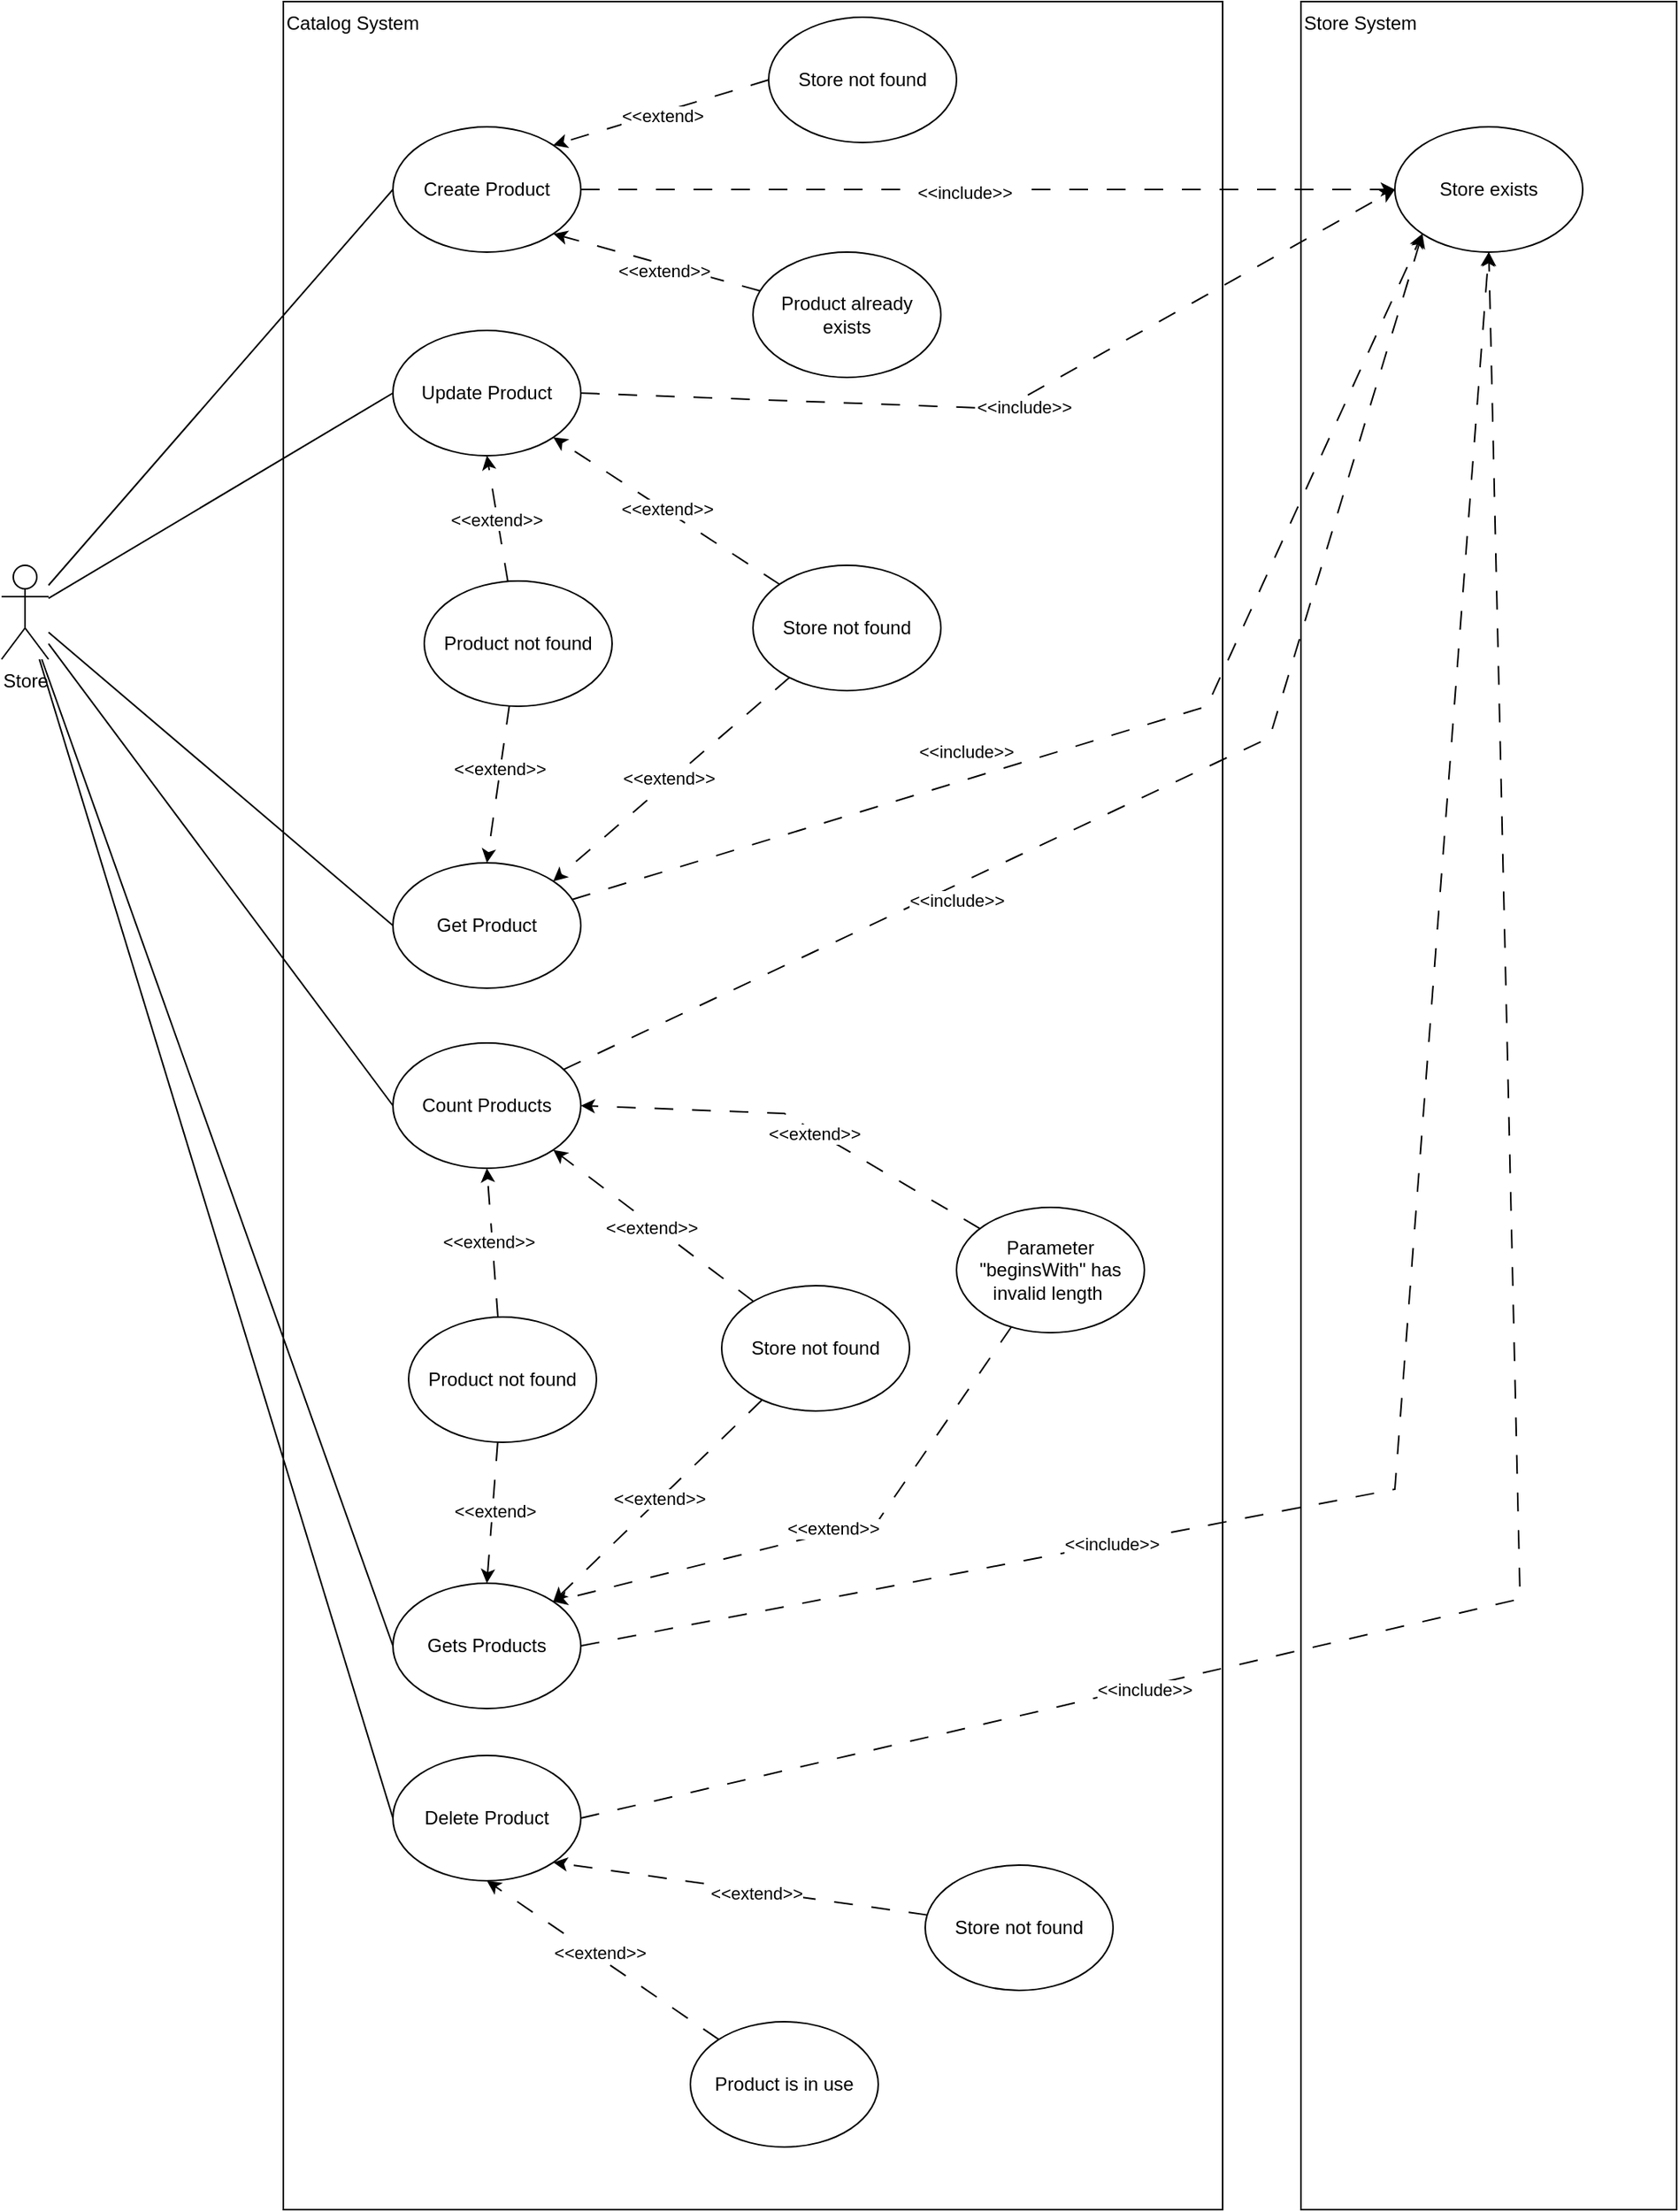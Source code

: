 <mxfile version="24.6.4" type="device">
  <diagram name="Página-1" id="bosY7OzzmjWzaj-GOcNe">
    <mxGraphModel dx="5736" dy="2952" grid="1" gridSize="10" guides="1" tooltips="1" connect="1" arrows="1" fold="1" page="1" pageScale="1" pageWidth="827" pageHeight="1169" math="0" shadow="0">
      <root>
        <mxCell id="0" />
        <mxCell id="1" parent="0" />
        <mxCell id="WyN3_DSkUmksoPgs4c38-1" value="Store System" style="rounded=0;whiteSpace=wrap;html=1;verticalAlign=top;align=left;" vertex="1" parent="1">
          <mxGeometry x="890" y="10" width="240" height="1410" as="geometry" />
        </mxCell>
        <mxCell id="WyN3_DSkUmksoPgs4c38-2" value="Catalog System" style="rounded=0;whiteSpace=wrap;html=1;verticalAlign=top;align=left;" vertex="1" parent="1">
          <mxGeometry x="240" y="10" width="600" height="1410" as="geometry" />
        </mxCell>
        <mxCell id="WyN3_DSkUmksoPgs4c38-3" style="edgeStyle=none;rounded=0;orthogonalLoop=1;jettySize=auto;html=1;entryX=0;entryY=0.5;entryDx=0;entryDy=0;endArrow=none;endFill=0;" edge="1" parent="1" source="WyN3_DSkUmksoPgs4c38-9" target="WyN3_DSkUmksoPgs4c38-12">
          <mxGeometry relative="1" as="geometry" />
        </mxCell>
        <mxCell id="WyN3_DSkUmksoPgs4c38-4" style="edgeStyle=none;rounded=0;orthogonalLoop=1;jettySize=auto;html=1;entryX=0;entryY=0.5;entryDx=0;entryDy=0;endArrow=none;endFill=0;" edge="1" parent="1" source="WyN3_DSkUmksoPgs4c38-9" target="WyN3_DSkUmksoPgs4c38-15">
          <mxGeometry relative="1" as="geometry" />
        </mxCell>
        <mxCell id="WyN3_DSkUmksoPgs4c38-5" style="edgeStyle=none;rounded=0;orthogonalLoop=1;jettySize=auto;html=1;entryX=0;entryY=0.5;entryDx=0;entryDy=0;endArrow=none;endFill=0;" edge="1" parent="1" source="WyN3_DSkUmksoPgs4c38-9" target="WyN3_DSkUmksoPgs4c38-18">
          <mxGeometry relative="1" as="geometry" />
        </mxCell>
        <mxCell id="WyN3_DSkUmksoPgs4c38-6" style="edgeStyle=none;rounded=0;orthogonalLoop=1;jettySize=auto;html=1;entryX=0;entryY=0.5;entryDx=0;entryDy=0;endArrow=none;endFill=0;" edge="1" parent="1" source="WyN3_DSkUmksoPgs4c38-9" target="WyN3_DSkUmksoPgs4c38-21">
          <mxGeometry relative="1" as="geometry" />
        </mxCell>
        <mxCell id="WyN3_DSkUmksoPgs4c38-7" style="edgeStyle=none;rounded=0;orthogonalLoop=1;jettySize=auto;html=1;entryX=0;entryY=0.5;entryDx=0;entryDy=0;endArrow=none;endFill=0;" edge="1" parent="1" source="WyN3_DSkUmksoPgs4c38-9" target="WyN3_DSkUmksoPgs4c38-24">
          <mxGeometry relative="1" as="geometry" />
        </mxCell>
        <mxCell id="WyN3_DSkUmksoPgs4c38-8" style="edgeStyle=none;rounded=0;orthogonalLoop=1;jettySize=auto;html=1;entryX=0;entryY=0.5;entryDx=0;entryDy=0;endArrow=none;endFill=0;" edge="1" parent="1" source="WyN3_DSkUmksoPgs4c38-9" target="WyN3_DSkUmksoPgs4c38-27">
          <mxGeometry relative="1" as="geometry" />
        </mxCell>
        <mxCell id="WyN3_DSkUmksoPgs4c38-9" value="Store" style="shape=umlActor;verticalLabelPosition=bottom;verticalAlign=top;html=1;outlineConnect=0;" vertex="1" parent="1">
          <mxGeometry x="60" y="370" width="30" height="60" as="geometry" />
        </mxCell>
        <mxCell id="WyN3_DSkUmksoPgs4c38-10" style="edgeStyle=none;rounded=0;orthogonalLoop=1;jettySize=auto;html=1;dashed=1;dashPattern=12 12;" edge="1" parent="1" source="WyN3_DSkUmksoPgs4c38-12" target="WyN3_DSkUmksoPgs4c38-28">
          <mxGeometry relative="1" as="geometry" />
        </mxCell>
        <mxCell id="WyN3_DSkUmksoPgs4c38-11" value="&amp;lt;&amp;lt;include&amp;gt;&amp;gt;" style="edgeLabel;html=1;align=center;verticalAlign=middle;resizable=0;points=[];" vertex="1" connectable="0" parent="WyN3_DSkUmksoPgs4c38-10">
          <mxGeometry x="-0.059" y="-2" relative="1" as="geometry">
            <mxPoint as="offset" />
          </mxGeometry>
        </mxCell>
        <mxCell id="WyN3_DSkUmksoPgs4c38-12" value="Create Product" style="ellipse;whiteSpace=wrap;html=1;" vertex="1" parent="1">
          <mxGeometry x="310" y="90" width="120" height="80" as="geometry" />
        </mxCell>
        <mxCell id="WyN3_DSkUmksoPgs4c38-13" style="edgeStyle=none;rounded=0;orthogonalLoop=1;jettySize=auto;html=1;entryX=0;entryY=0.5;entryDx=0;entryDy=0;dashed=1;dashPattern=12 12;exitX=1;exitY=0.5;exitDx=0;exitDy=0;" edge="1" parent="1" source="WyN3_DSkUmksoPgs4c38-15" target="WyN3_DSkUmksoPgs4c38-28">
          <mxGeometry relative="1" as="geometry">
            <Array as="points">
              <mxPoint x="700" y="270" />
            </Array>
          </mxGeometry>
        </mxCell>
        <mxCell id="WyN3_DSkUmksoPgs4c38-14" value="&amp;lt;&amp;lt;include&amp;gt;&amp;gt;" style="edgeLabel;html=1;align=center;verticalAlign=middle;resizable=0;points=[];" vertex="1" connectable="0" parent="WyN3_DSkUmksoPgs4c38-13">
          <mxGeometry x="0.013" y="-5" relative="1" as="geometry">
            <mxPoint as="offset" />
          </mxGeometry>
        </mxCell>
        <mxCell id="WyN3_DSkUmksoPgs4c38-15" value="Update Product" style="ellipse;whiteSpace=wrap;html=1;" vertex="1" parent="1">
          <mxGeometry x="310" y="220" width="120" height="80" as="geometry" />
        </mxCell>
        <mxCell id="WyN3_DSkUmksoPgs4c38-16" style="edgeStyle=none;rounded=0;orthogonalLoop=1;jettySize=auto;html=1;entryX=0;entryY=1;entryDx=0;entryDy=0;dashed=1;dashPattern=12 12;" edge="1" parent="1" source="WyN3_DSkUmksoPgs4c38-18" target="WyN3_DSkUmksoPgs4c38-28">
          <mxGeometry relative="1" as="geometry">
            <Array as="points">
              <mxPoint x="830" y="460" />
            </Array>
          </mxGeometry>
        </mxCell>
        <mxCell id="WyN3_DSkUmksoPgs4c38-17" value="&amp;lt;&amp;lt;include&amp;gt;&amp;gt;" style="edgeLabel;html=1;align=center;verticalAlign=middle;resizable=0;points=[];" vertex="1" connectable="0" parent="WyN3_DSkUmksoPgs4c38-16">
          <mxGeometry x="-0.084" relative="1" as="geometry">
            <mxPoint x="-80" y="6" as="offset" />
          </mxGeometry>
        </mxCell>
        <mxCell id="WyN3_DSkUmksoPgs4c38-18" value="Get Product" style="ellipse;whiteSpace=wrap;html=1;" vertex="1" parent="1">
          <mxGeometry x="310" y="560" width="120" height="80" as="geometry" />
        </mxCell>
        <mxCell id="WyN3_DSkUmksoPgs4c38-19" style="edgeStyle=none;rounded=0;orthogonalLoop=1;jettySize=auto;html=1;entryX=0;entryY=1;entryDx=0;entryDy=0;dashed=1;dashPattern=12 12;" edge="1" parent="1" source="WyN3_DSkUmksoPgs4c38-21" target="WyN3_DSkUmksoPgs4c38-28">
          <mxGeometry relative="1" as="geometry">
            <Array as="points">
              <mxPoint x="870" y="480" />
            </Array>
          </mxGeometry>
        </mxCell>
        <mxCell id="WyN3_DSkUmksoPgs4c38-20" value="&amp;lt;&amp;lt;include&amp;gt;&amp;gt;" style="edgeLabel;html=1;align=center;verticalAlign=middle;resizable=0;points=[];" vertex="1" connectable="0" parent="WyN3_DSkUmksoPgs4c38-19">
          <mxGeometry x="-0.448" y="1" relative="1" as="geometry">
            <mxPoint x="43" y="-9" as="offset" />
          </mxGeometry>
        </mxCell>
        <mxCell id="WyN3_DSkUmksoPgs4c38-21" value="Count Products" style="ellipse;whiteSpace=wrap;html=1;" vertex="1" parent="1">
          <mxGeometry x="310" y="675" width="120" height="80" as="geometry" />
        </mxCell>
        <mxCell id="WyN3_DSkUmksoPgs4c38-22" style="edgeStyle=none;rounded=0;orthogonalLoop=1;jettySize=auto;html=1;dashed=1;dashPattern=12 12;entryX=0.5;entryY=1;entryDx=0;entryDy=0;exitX=1;exitY=0.5;exitDx=0;exitDy=0;" edge="1" parent="1" source="WyN3_DSkUmksoPgs4c38-24" target="WyN3_DSkUmksoPgs4c38-28">
          <mxGeometry relative="1" as="geometry">
            <Array as="points">
              <mxPoint x="950" y="960" />
            </Array>
          </mxGeometry>
        </mxCell>
        <mxCell id="WyN3_DSkUmksoPgs4c38-23" value="&amp;lt;&amp;lt;include&amp;gt;&amp;gt;" style="edgeLabel;html=1;align=center;verticalAlign=middle;resizable=0;points=[];" vertex="1" connectable="0" parent="WyN3_DSkUmksoPgs4c38-22">
          <mxGeometry x="-0.478" relative="1" as="geometry">
            <mxPoint as="offset" />
          </mxGeometry>
        </mxCell>
        <mxCell id="WyN3_DSkUmksoPgs4c38-24" value="Gets Products" style="ellipse;whiteSpace=wrap;html=1;" vertex="1" parent="1">
          <mxGeometry x="310" y="1020" width="120" height="80" as="geometry" />
        </mxCell>
        <mxCell id="WyN3_DSkUmksoPgs4c38-25" style="edgeStyle=none;rounded=0;orthogonalLoop=1;jettySize=auto;html=1;entryX=0.5;entryY=1;entryDx=0;entryDy=0;dashed=1;dashPattern=12 12;exitX=1;exitY=0.5;exitDx=0;exitDy=0;" edge="1" parent="1" source="WyN3_DSkUmksoPgs4c38-27" target="WyN3_DSkUmksoPgs4c38-28">
          <mxGeometry relative="1" as="geometry">
            <Array as="points">
              <mxPoint x="1030" y="1030" />
            </Array>
          </mxGeometry>
        </mxCell>
        <mxCell id="WyN3_DSkUmksoPgs4c38-26" value="&amp;lt;&amp;lt;include&amp;gt;&amp;gt;" style="edgeLabel;html=1;align=center;verticalAlign=middle;resizable=0;points=[];" vertex="1" connectable="0" parent="WyN3_DSkUmksoPgs4c38-25">
          <mxGeometry x="-0.5" y="-2" relative="1" as="geometry">
            <mxPoint as="offset" />
          </mxGeometry>
        </mxCell>
        <mxCell id="WyN3_DSkUmksoPgs4c38-27" value="Delete Product" style="ellipse;whiteSpace=wrap;html=1;" vertex="1" parent="1">
          <mxGeometry x="310" y="1130" width="120" height="80" as="geometry" />
        </mxCell>
        <mxCell id="WyN3_DSkUmksoPgs4c38-28" value="Store exists" style="ellipse;whiteSpace=wrap;html=1;" vertex="1" parent="1">
          <mxGeometry x="950" y="90" width="120" height="80" as="geometry" />
        </mxCell>
        <mxCell id="WyN3_DSkUmksoPgs4c38-29" style="edgeStyle=none;rounded=0;orthogonalLoop=1;jettySize=auto;html=1;dashed=1;dashPattern=12 12;entryX=1;entryY=1;entryDx=0;entryDy=0;" edge="1" parent="1" source="WyN3_DSkUmksoPgs4c38-31" target="WyN3_DSkUmksoPgs4c38-12">
          <mxGeometry relative="1" as="geometry" />
        </mxCell>
        <mxCell id="WyN3_DSkUmksoPgs4c38-30" value="&amp;lt;&amp;lt;extend&amp;gt;&amp;gt;" style="edgeLabel;html=1;align=center;verticalAlign=middle;resizable=0;points=[];" vertex="1" connectable="0" parent="WyN3_DSkUmksoPgs4c38-29">
          <mxGeometry x="-0.08" y="4" relative="1" as="geometry">
            <mxPoint as="offset" />
          </mxGeometry>
        </mxCell>
        <mxCell id="WyN3_DSkUmksoPgs4c38-31" value="Product&amp;nbsp;&lt;span style=&quot;background-color: initial;&quot;&gt;already exists&lt;/span&gt;" style="ellipse;whiteSpace=wrap;html=1;" vertex="1" parent="1">
          <mxGeometry x="540" y="170" width="120" height="80" as="geometry" />
        </mxCell>
        <mxCell id="WyN3_DSkUmksoPgs4c38-32" style="edgeStyle=none;rounded=0;orthogonalLoop=1;jettySize=auto;html=1;entryX=0.5;entryY=1;entryDx=0;entryDy=0;dashed=1;dashPattern=12 12;" edge="1" parent="1" source="WyN3_DSkUmksoPgs4c38-36" target="WyN3_DSkUmksoPgs4c38-15">
          <mxGeometry relative="1" as="geometry" />
        </mxCell>
        <mxCell id="WyN3_DSkUmksoPgs4c38-33" value="&amp;lt;&amp;lt;extend&amp;gt;&amp;gt;" style="edgeLabel;html=1;align=center;verticalAlign=middle;resizable=0;points=[];" vertex="1" connectable="0" parent="WyN3_DSkUmksoPgs4c38-32">
          <mxGeometry x="-0.016" y="1" relative="1" as="geometry">
            <mxPoint as="offset" />
          </mxGeometry>
        </mxCell>
        <mxCell id="WyN3_DSkUmksoPgs4c38-34" style="edgeStyle=none;rounded=0;orthogonalLoop=1;jettySize=auto;html=1;entryX=0.5;entryY=0;entryDx=0;entryDy=0;dashed=1;dashPattern=12 12;" edge="1" parent="1" source="WyN3_DSkUmksoPgs4c38-36" target="WyN3_DSkUmksoPgs4c38-18">
          <mxGeometry relative="1" as="geometry" />
        </mxCell>
        <mxCell id="WyN3_DSkUmksoPgs4c38-35" value="&amp;lt;&amp;lt;extend&amp;gt;&amp;gt;" style="edgeLabel;html=1;align=center;verticalAlign=middle;resizable=0;points=[];" vertex="1" connectable="0" parent="WyN3_DSkUmksoPgs4c38-34">
          <mxGeometry x="-0.216" y="-1" relative="1" as="geometry">
            <mxPoint y="1" as="offset" />
          </mxGeometry>
        </mxCell>
        <mxCell id="WyN3_DSkUmksoPgs4c38-36" value="Product not found" style="ellipse;whiteSpace=wrap;html=1;" vertex="1" parent="1">
          <mxGeometry x="330" y="380.0" width="120" height="80" as="geometry" />
        </mxCell>
        <mxCell id="WyN3_DSkUmksoPgs4c38-37" style="edgeStyle=none;rounded=0;orthogonalLoop=1;jettySize=auto;html=1;entryX=0.5;entryY=1;entryDx=0;entryDy=0;dashed=1;dashPattern=12 12;" edge="1" parent="1" source="WyN3_DSkUmksoPgs4c38-41" target="WyN3_DSkUmksoPgs4c38-21">
          <mxGeometry relative="1" as="geometry" />
        </mxCell>
        <mxCell id="WyN3_DSkUmksoPgs4c38-38" value="&amp;lt;&amp;lt;extend&amp;gt;&amp;gt;" style="edgeLabel;html=1;align=center;verticalAlign=middle;resizable=0;points=[];" vertex="1" connectable="0" parent="WyN3_DSkUmksoPgs4c38-37">
          <mxGeometry x="0.017" y="2" relative="1" as="geometry">
            <mxPoint x="-1" as="offset" />
          </mxGeometry>
        </mxCell>
        <mxCell id="WyN3_DSkUmksoPgs4c38-39" style="edgeStyle=none;rounded=0;orthogonalLoop=1;jettySize=auto;html=1;entryX=0.5;entryY=0;entryDx=0;entryDy=0;dashed=1;dashPattern=12 12;" edge="1" parent="1" source="WyN3_DSkUmksoPgs4c38-41" target="WyN3_DSkUmksoPgs4c38-24">
          <mxGeometry relative="1" as="geometry" />
        </mxCell>
        <mxCell id="WyN3_DSkUmksoPgs4c38-40" value="&amp;lt;&amp;lt;extend&amp;gt;" style="edgeLabel;html=1;align=center;verticalAlign=middle;resizable=0;points=[];" vertex="1" connectable="0" parent="WyN3_DSkUmksoPgs4c38-39">
          <mxGeometry x="-0.025" relative="1" as="geometry">
            <mxPoint x="1" as="offset" />
          </mxGeometry>
        </mxCell>
        <mxCell id="WyN3_DSkUmksoPgs4c38-41" value="Product not found" style="ellipse;whiteSpace=wrap;html=1;" vertex="1" parent="1">
          <mxGeometry x="320" y="850" width="120" height="80" as="geometry" />
        </mxCell>
        <mxCell id="WyN3_DSkUmksoPgs4c38-42" style="edgeStyle=none;rounded=0;orthogonalLoop=1;jettySize=auto;html=1;entryX=1;entryY=0.5;entryDx=0;entryDy=0;dashed=1;dashPattern=12 12;" edge="1" parent="1" source="WyN3_DSkUmksoPgs4c38-46" target="WyN3_DSkUmksoPgs4c38-21">
          <mxGeometry relative="1" as="geometry">
            <Array as="points">
              <mxPoint x="560" y="720" />
            </Array>
          </mxGeometry>
        </mxCell>
        <mxCell id="WyN3_DSkUmksoPgs4c38-43" value="&amp;lt;&amp;lt;extend&amp;gt;&amp;gt;" style="edgeLabel;html=1;align=center;verticalAlign=middle;resizable=0;points=[];" vertex="1" connectable="0" parent="WyN3_DSkUmksoPgs4c38-42">
          <mxGeometry x="-0.108" y="2" relative="1" as="geometry">
            <mxPoint as="offset" />
          </mxGeometry>
        </mxCell>
        <mxCell id="WyN3_DSkUmksoPgs4c38-44" style="edgeStyle=none;rounded=0;orthogonalLoop=1;jettySize=auto;html=1;entryX=1;entryY=0;entryDx=0;entryDy=0;dashed=1;dashPattern=12 12;" edge="1" parent="1" source="WyN3_DSkUmksoPgs4c38-46" target="WyN3_DSkUmksoPgs4c38-24">
          <mxGeometry relative="1" as="geometry">
            <Array as="points">
              <mxPoint x="620" y="980" />
            </Array>
          </mxGeometry>
        </mxCell>
        <mxCell id="WyN3_DSkUmksoPgs4c38-45" value="&amp;lt;&amp;lt;extend&amp;gt;&amp;gt;" style="edgeLabel;html=1;align=center;verticalAlign=middle;resizable=0;points=[];" vertex="1" connectable="0" parent="WyN3_DSkUmksoPgs4c38-44">
          <mxGeometry x="-0.014" y="-2" relative="1" as="geometry">
            <mxPoint as="offset" />
          </mxGeometry>
        </mxCell>
        <mxCell id="WyN3_DSkUmksoPgs4c38-46" value="Parameter &quot;beginsWith&quot; has invalid length&amp;nbsp;" style="ellipse;whiteSpace=wrap;html=1;" vertex="1" parent="1">
          <mxGeometry x="670" y="780" width="120" height="80" as="geometry" />
        </mxCell>
        <mxCell id="WyN3_DSkUmksoPgs4c38-47" style="edgeStyle=none;rounded=0;orthogonalLoop=1;jettySize=auto;html=1;entryX=1;entryY=1;entryDx=0;entryDy=0;dashed=1;dashPattern=12 12;" edge="1" parent="1" source="WyN3_DSkUmksoPgs4c38-51" target="WyN3_DSkUmksoPgs4c38-15">
          <mxGeometry relative="1" as="geometry" />
        </mxCell>
        <mxCell id="WyN3_DSkUmksoPgs4c38-48" value="&amp;lt;&amp;lt;extend&amp;gt;&amp;gt;" style="edgeLabel;html=1;align=center;verticalAlign=middle;resizable=0;points=[];" vertex="1" connectable="0" parent="WyN3_DSkUmksoPgs4c38-47">
          <mxGeometry x="0.006" y="-1" relative="1" as="geometry">
            <mxPoint as="offset" />
          </mxGeometry>
        </mxCell>
        <mxCell id="WyN3_DSkUmksoPgs4c38-49" style="edgeStyle=none;rounded=0;orthogonalLoop=1;jettySize=auto;html=1;entryX=1;entryY=0;entryDx=0;entryDy=0;dashed=1;dashPattern=12 12;" edge="1" parent="1" source="WyN3_DSkUmksoPgs4c38-51" target="WyN3_DSkUmksoPgs4c38-18">
          <mxGeometry relative="1" as="geometry" />
        </mxCell>
        <mxCell id="WyN3_DSkUmksoPgs4c38-50" value="&amp;lt;&amp;lt;extend&amp;gt;&amp;gt;" style="edgeLabel;html=1;align=center;verticalAlign=middle;resizable=0;points=[];" vertex="1" connectable="0" parent="WyN3_DSkUmksoPgs4c38-49">
          <mxGeometry x="0.009" y="-2" relative="1" as="geometry">
            <mxPoint as="offset" />
          </mxGeometry>
        </mxCell>
        <mxCell id="WyN3_DSkUmksoPgs4c38-51" value="Store not found" style="ellipse;whiteSpace=wrap;html=1;" vertex="1" parent="1">
          <mxGeometry x="540" y="370.0" width="120" height="80" as="geometry" />
        </mxCell>
        <mxCell id="WyN3_DSkUmksoPgs4c38-52" style="edgeStyle=none;rounded=0;orthogonalLoop=1;jettySize=auto;html=1;entryX=1;entryY=0;entryDx=0;entryDy=0;exitX=0;exitY=0.5;exitDx=0;exitDy=0;dashed=1;dashPattern=12 12;" edge="1" parent="1" source="WyN3_DSkUmksoPgs4c38-54" target="WyN3_DSkUmksoPgs4c38-12">
          <mxGeometry relative="1" as="geometry" />
        </mxCell>
        <mxCell id="WyN3_DSkUmksoPgs4c38-53" value="&amp;lt;&amp;lt;extend&amp;gt;" style="edgeLabel;html=1;align=center;verticalAlign=middle;resizable=0;points=[];" vertex="1" connectable="0" parent="WyN3_DSkUmksoPgs4c38-52">
          <mxGeometry x="0.004" y="3" relative="1" as="geometry">
            <mxPoint y="-1" as="offset" />
          </mxGeometry>
        </mxCell>
        <mxCell id="WyN3_DSkUmksoPgs4c38-54" value="Store not found" style="ellipse;whiteSpace=wrap;html=1;" vertex="1" parent="1">
          <mxGeometry x="550" y="20.0" width="120" height="80" as="geometry" />
        </mxCell>
        <mxCell id="WyN3_DSkUmksoPgs4c38-55" style="edgeStyle=none;rounded=0;orthogonalLoop=1;jettySize=auto;html=1;entryX=1;entryY=1;entryDx=0;entryDy=0;dashed=1;dashPattern=12 12;" edge="1" parent="1" source="WyN3_DSkUmksoPgs4c38-59" target="WyN3_DSkUmksoPgs4c38-21">
          <mxGeometry relative="1" as="geometry" />
        </mxCell>
        <mxCell id="WyN3_DSkUmksoPgs4c38-56" value="&amp;lt;&amp;lt;extend&amp;gt;&amp;gt;" style="edgeLabel;html=1;align=center;verticalAlign=middle;resizable=0;points=[];" vertex="1" connectable="0" parent="WyN3_DSkUmksoPgs4c38-55">
          <mxGeometry x="0.011" y="2" relative="1" as="geometry">
            <mxPoint as="offset" />
          </mxGeometry>
        </mxCell>
        <mxCell id="WyN3_DSkUmksoPgs4c38-57" style="edgeStyle=none;rounded=0;orthogonalLoop=1;jettySize=auto;html=1;entryX=1;entryY=0;entryDx=0;entryDy=0;dashed=1;dashPattern=12 12;" edge="1" parent="1" source="WyN3_DSkUmksoPgs4c38-59" target="WyN3_DSkUmksoPgs4c38-24">
          <mxGeometry relative="1" as="geometry" />
        </mxCell>
        <mxCell id="WyN3_DSkUmksoPgs4c38-58" value="&amp;lt;&amp;lt;extend&amp;gt;&amp;gt;" style="edgeLabel;html=1;align=center;verticalAlign=middle;resizable=0;points=[];" vertex="1" connectable="0" parent="WyN3_DSkUmksoPgs4c38-57">
          <mxGeometry x="-0.013" y="-1" relative="1" as="geometry">
            <mxPoint as="offset" />
          </mxGeometry>
        </mxCell>
        <mxCell id="WyN3_DSkUmksoPgs4c38-59" value="Store not found" style="ellipse;whiteSpace=wrap;html=1;" vertex="1" parent="1">
          <mxGeometry x="520" y="830" width="120" height="80" as="geometry" />
        </mxCell>
        <mxCell id="WyN3_DSkUmksoPgs4c38-60" style="edgeStyle=none;rounded=0;orthogonalLoop=1;jettySize=auto;html=1;entryX=1;entryY=1;entryDx=0;entryDy=0;dashed=1;dashPattern=12 12;" edge="1" parent="1" source="WyN3_DSkUmksoPgs4c38-62" target="WyN3_DSkUmksoPgs4c38-27">
          <mxGeometry relative="1" as="geometry" />
        </mxCell>
        <mxCell id="WyN3_DSkUmksoPgs4c38-61" value="&amp;lt;&amp;lt;extend&amp;gt;&amp;gt;" style="edgeLabel;html=1;align=center;verticalAlign=middle;resizable=0;points=[];" vertex="1" connectable="0" parent="WyN3_DSkUmksoPgs4c38-60">
          <mxGeometry x="-0.083" y="1" relative="1" as="geometry">
            <mxPoint as="offset" />
          </mxGeometry>
        </mxCell>
        <mxCell id="WyN3_DSkUmksoPgs4c38-62" value="Store not found" style="ellipse;whiteSpace=wrap;html=1;" vertex="1" parent="1">
          <mxGeometry x="650" y="1200" width="120" height="80" as="geometry" />
        </mxCell>
        <mxCell id="WyN3_DSkUmksoPgs4c38-64" style="rounded=0;orthogonalLoop=1;jettySize=auto;html=1;entryX=0.5;entryY=1;entryDx=0;entryDy=0;dashed=1;dashPattern=12 12;" edge="1" parent="1" source="WyN3_DSkUmksoPgs4c38-63" target="WyN3_DSkUmksoPgs4c38-27">
          <mxGeometry relative="1" as="geometry" />
        </mxCell>
        <mxCell id="WyN3_DSkUmksoPgs4c38-65" value="&amp;lt;&amp;lt;extend&amp;gt;&amp;gt;" style="edgeLabel;html=1;align=center;verticalAlign=middle;resizable=0;points=[];" vertex="1" connectable="0" parent="WyN3_DSkUmksoPgs4c38-64">
          <mxGeometry x="0.045" y="-3" relative="1" as="geometry">
            <mxPoint as="offset" />
          </mxGeometry>
        </mxCell>
        <mxCell id="WyN3_DSkUmksoPgs4c38-63" value="Product is in use" style="ellipse;whiteSpace=wrap;html=1;" vertex="1" parent="1">
          <mxGeometry x="500" y="1300" width="120" height="80" as="geometry" />
        </mxCell>
      </root>
    </mxGraphModel>
  </diagram>
</mxfile>
